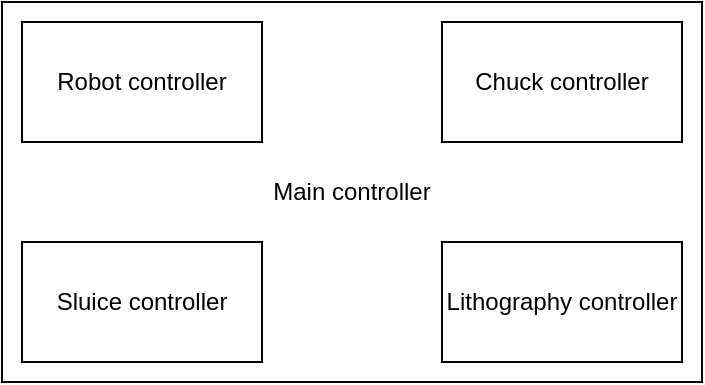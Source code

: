 <mxfile version="15.3.7" type="github">
  <diagram id="OpJN6eBW9aZbd_widYFl" name="Page-1">
    <mxGraphModel dx="466" dy="771" grid="1" gridSize="10" guides="1" tooltips="1" connect="1" arrows="1" fold="1" page="1" pageScale="1" pageWidth="827" pageHeight="1169" math="0" shadow="0">
      <root>
        <mxCell id="0" />
        <mxCell id="1" parent="0" />
        <mxCell id="YdVehg9gXkAnftPKYYEg-1" value="Main controller" style="rounded=0;whiteSpace=wrap;html=1;" vertex="1" parent="1">
          <mxGeometry x="160" y="230" width="350" height="190" as="geometry" />
        </mxCell>
        <mxCell id="YdVehg9gXkAnftPKYYEg-2" value="Robot controller" style="rounded=0;whiteSpace=wrap;html=1;" vertex="1" parent="1">
          <mxGeometry x="170" y="240" width="120" height="60" as="geometry" />
        </mxCell>
        <mxCell id="YdVehg9gXkAnftPKYYEg-3" value="Chuck controller" style="rounded=0;whiteSpace=wrap;html=1;" vertex="1" parent="1">
          <mxGeometry x="380" y="240" width="120" height="60" as="geometry" />
        </mxCell>
        <mxCell id="YdVehg9gXkAnftPKYYEg-4" value="&lt;div&gt;Sluice controller&lt;/div&gt;" style="rounded=0;whiteSpace=wrap;html=1;" vertex="1" parent="1">
          <mxGeometry x="170" y="350" width="120" height="60" as="geometry" />
        </mxCell>
        <mxCell id="YdVehg9gXkAnftPKYYEg-5" value="Lithography controller" style="rounded=0;whiteSpace=wrap;html=1;" vertex="1" parent="1">
          <mxGeometry x="380" y="350" width="120" height="60" as="geometry" />
        </mxCell>
      </root>
    </mxGraphModel>
  </diagram>
</mxfile>
